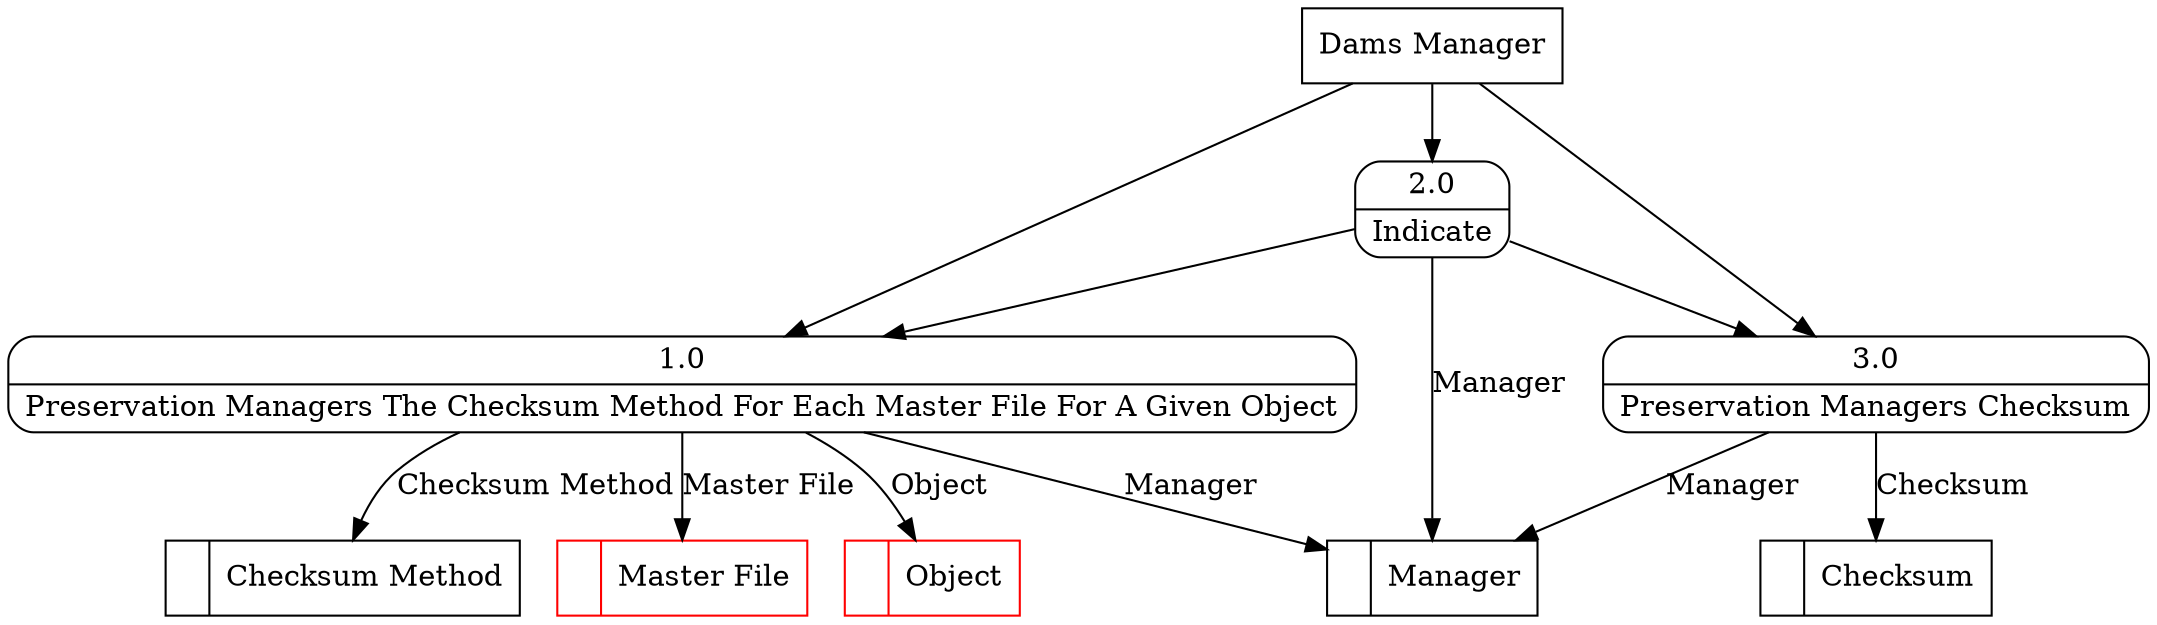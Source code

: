 digraph dfd2{ 
node[shape=record]
200 [label="<f0>  |<f1> Checksum Method " ];
201 [label="<f0>  |<f1> Manager " ];
202 [label="<f0>  |<f1> Checksum " ];
203 [label="<f0>  |<f1> Master File " color=red];
204 [label="<f0>  |<f1> Object " color=red];
205 [label="Dams Manager" shape=box];
206 [label="{<f0> 1.0|<f1> Preservation Managers The Checksum Method For Each Master File For A Given Object }" shape=Mrecord];
207 [label="{<f0> 2.0|<f1> Indicate }" shape=Mrecord];
208 [label="{<f0> 3.0|<f1> Preservation Managers Checksum }" shape=Mrecord];
205 -> 206
205 -> 207
205 -> 208
206 -> 201 [label="Manager"]
206 -> 200 [label="Checksum Method"]
206 -> 203 [label="Master File"]
206 -> 204 [label="Object"]
207 -> 206
207 -> 208
207 -> 201 [label="Manager"]
208 -> 202 [label="Checksum"]
208 -> 201 [label="Manager"]
}